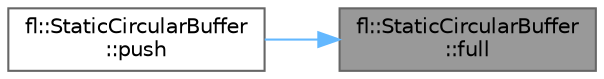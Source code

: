 digraph "fl::StaticCircularBuffer::full"
{
 // INTERACTIVE_SVG=YES
 // LATEX_PDF_SIZE
  bgcolor="transparent";
  edge [fontname=Helvetica,fontsize=10,labelfontname=Helvetica,labelfontsize=10];
  node [fontname=Helvetica,fontsize=10,shape=box,height=0.2,width=0.4];
  rankdir="RL";
  Node1 [id="Node000001",label="fl::StaticCircularBuffer\l::full",height=0.2,width=0.4,color="gray40", fillcolor="grey60", style="filled", fontcolor="black",tooltip=" "];
  Node1 -> Node2 [id="edge1_Node000001_Node000002",dir="back",color="steelblue1",style="solid",tooltip=" "];
  Node2 [id="Node000002",label="fl::StaticCircularBuffer\l::push",height=0.2,width=0.4,color="grey40", fillcolor="white", style="filled",URL="$d0/d51/classfl_1_1_static_circular_buffer_aae916a479e00b79e62b1543365302411.html#aae916a479e00b79e62b1543365302411",tooltip=" "];
}
